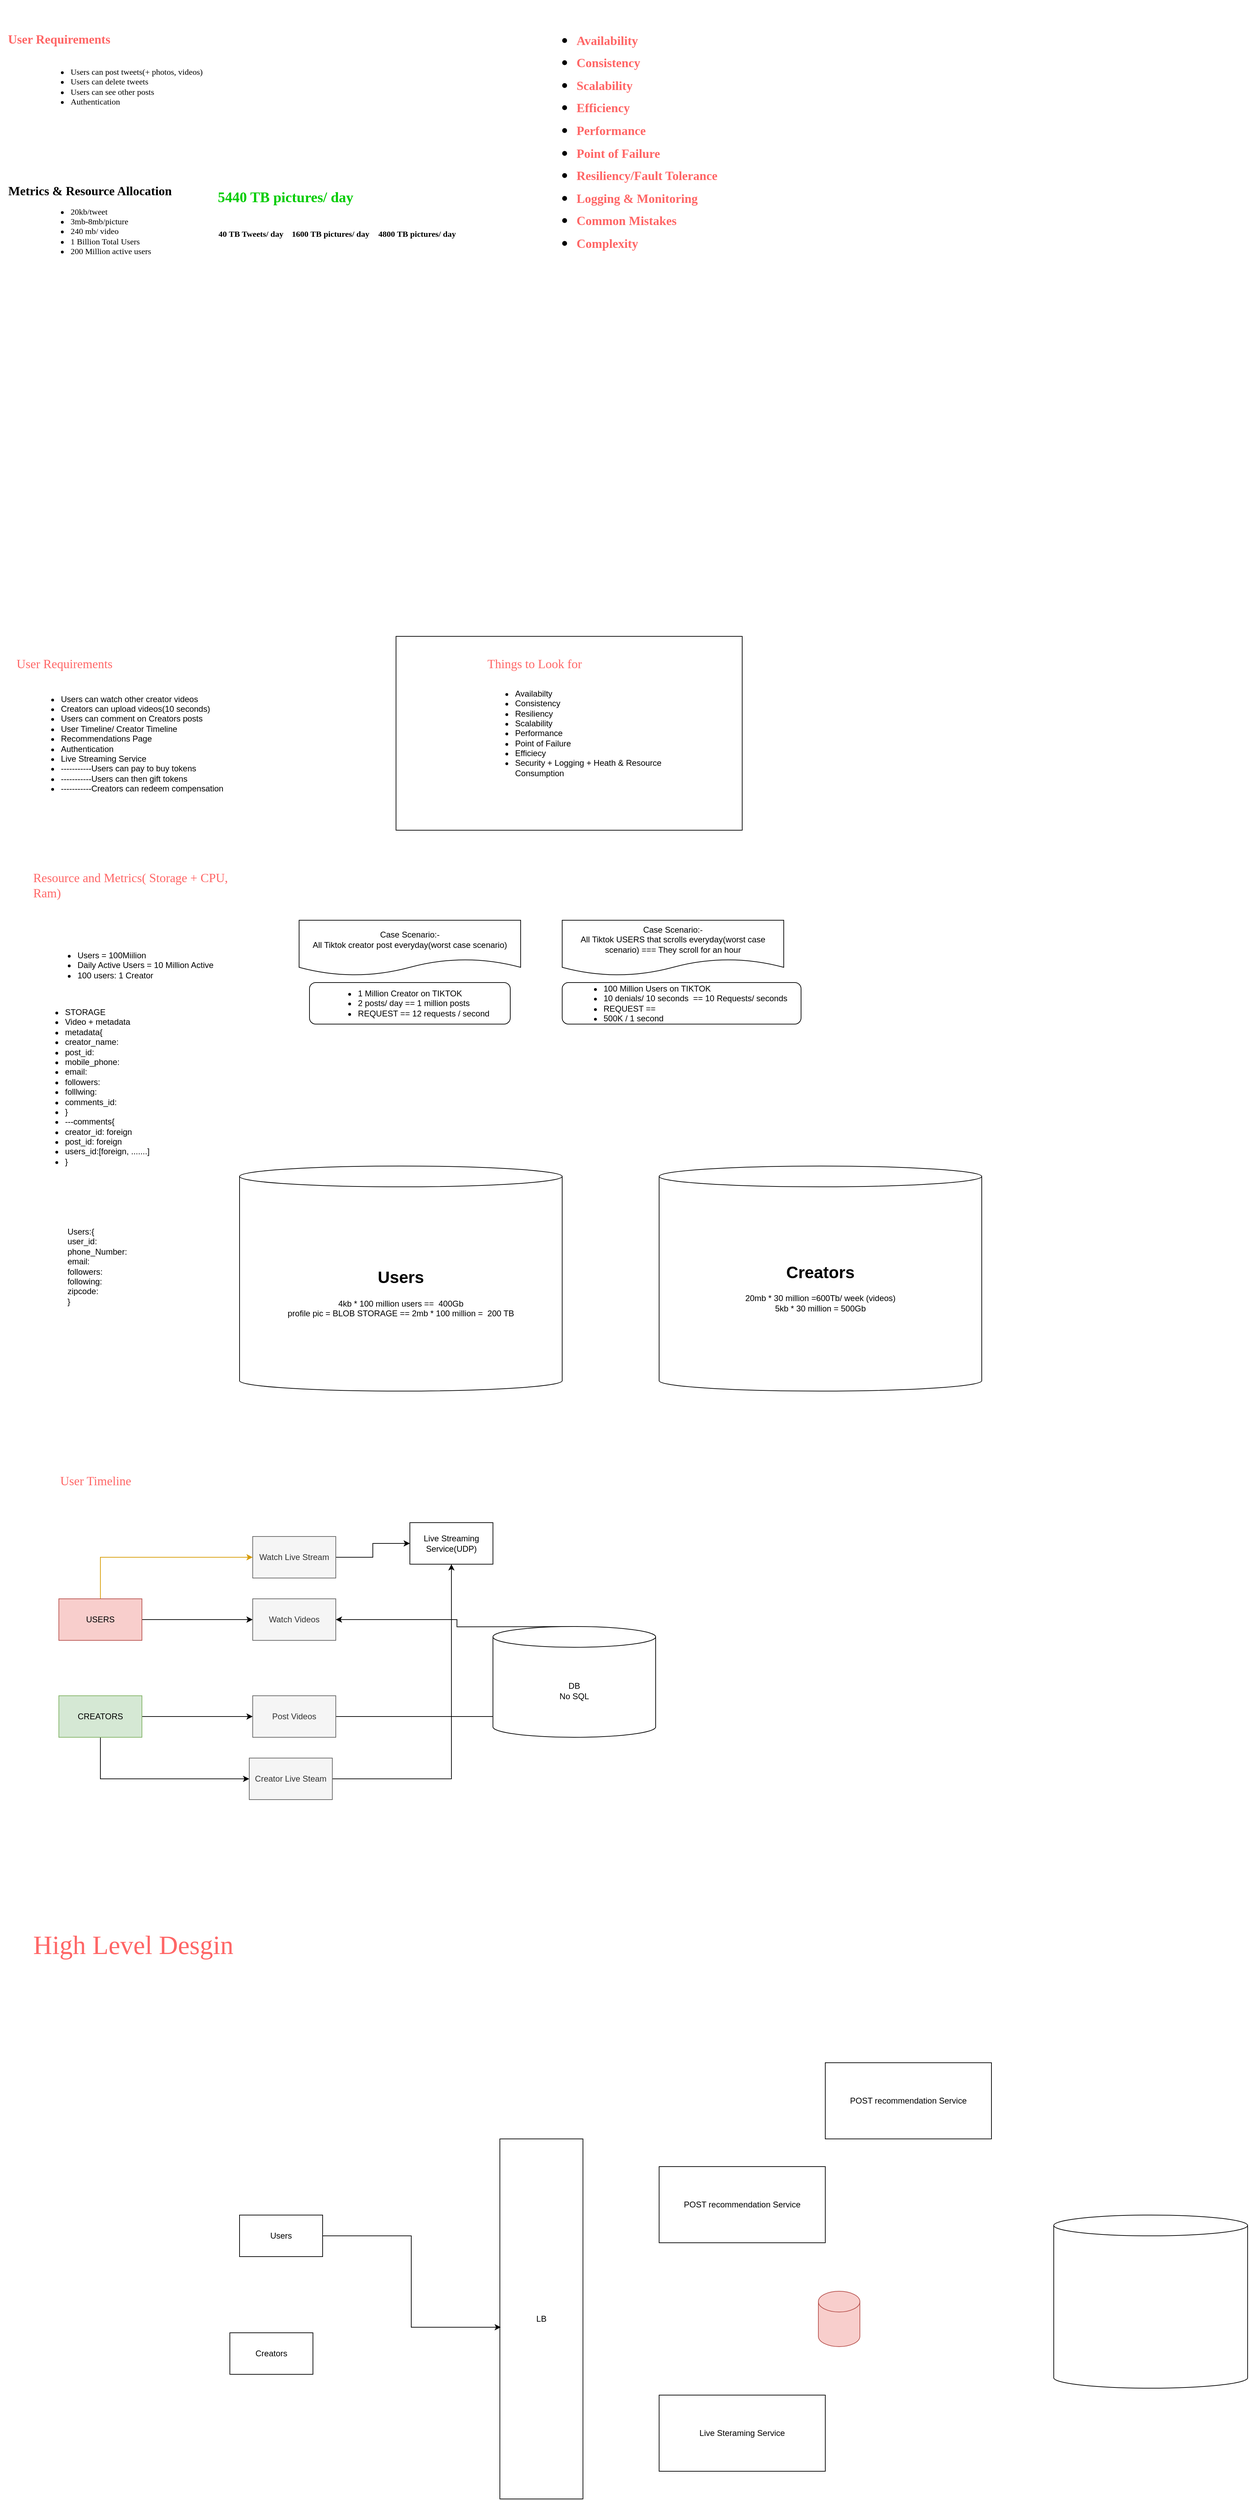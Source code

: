 <mxfile version="23.1.1" type="github">
  <diagram name="Page-1" id="e56a1550-8fbb-45ad-956c-1786394a9013">
    <mxGraphModel dx="1593" dy="909" grid="1" gridSize="10" guides="1" tooltips="1" connect="1" arrows="1" fold="1" page="1" pageScale="1" pageWidth="1100" pageHeight="850" background="none" math="0" shadow="0">
      <root>
        <mxCell id="0" />
        <mxCell id="1" parent="0" />
        <mxCell id="SinJ1Vm3yOzuYbh5t0c3-5" value="" style="rounded=0;whiteSpace=wrap;html=1;" vertex="1" parent="1">
          <mxGeometry x="600" y="920" width="500" height="280" as="geometry" />
        </mxCell>
        <mxCell id="NBP3xJqMvAoc9QIL1dNQ-7" value="" style="group;fontFamily=Times New Roman;" parent="1" vertex="1" connectable="0">
          <mxGeometry x="38" y="41" width="372" height="189" as="geometry" />
        </mxCell>
        <mxCell id="NBP3xJqMvAoc9QIL1dNQ-1" value="&lt;h1 style=&quot;line-height: 250%;&quot;&gt;&lt;b style=&quot;&quot;&gt;&lt;font color=&quot;#ff6666&quot; face=&quot;Garamond&quot; style=&quot;font-size: 18px;&quot;&gt;User Requirements&lt;/font&gt;&lt;/b&gt;&lt;/h1&gt;" style="text;html=1;align=center;verticalAlign=middle;resizable=0;points=[];autosize=1;strokeColor=none;fillColor=none;" parent="NBP3xJqMvAoc9QIL1dNQ-7" vertex="1">
          <mxGeometry x="-9.643" y="-40" width="170" height="110" as="geometry" />
        </mxCell>
        <mxCell id="NBP3xJqMvAoc9QIL1dNQ-2" value="&lt;ul&gt;&lt;li&gt;&lt;font face=&quot;Garamond&quot;&gt;Users can post tweets(+ photos, videos)&lt;/font&gt;&lt;/li&gt;&lt;li&gt;&lt;font face=&quot;ABg3oSwbC5iNjlSyIxZX&quot;&gt;Users can delete tweets&lt;/font&gt;&lt;/li&gt;&lt;li&gt;&lt;font face=&quot;ABg3oSwbC5iNjlSyIxZX&quot;&gt;Users can see other posts&lt;/font&gt;&lt;/li&gt;&lt;li&gt;&lt;font face=&quot;ABg3oSwbC5iNjlSyIxZX&quot;&gt;Authentication&lt;/font&gt;&lt;/li&gt;&lt;/ul&gt;" style="text;html=1;align=left;verticalAlign=middle;resizable=0;points=[];autosize=1;strokeColor=none;fillColor=none;" parent="NBP3xJqMvAoc9QIL1dNQ-7" vertex="1">
          <mxGeometry x="50" y="35.005" width="250" height="100" as="geometry" />
        </mxCell>
        <mxCell id="NBP3xJqMvAoc9QIL1dNQ-9" value="" style="group;fontFamily=Times New Roman;dashed=1;dashPattern=1 4;" parent="1" vertex="1" connectable="0">
          <mxGeometry x="38" y="250" width="470" height="449.005" as="geometry" />
        </mxCell>
        <mxCell id="NBP3xJqMvAoc9QIL1dNQ-10" value="&lt;h1 style=&quot;line-height: 250%;&quot;&gt;&lt;b style=&quot;&quot;&gt;&lt;font face=&quot;Garamond&quot; style=&quot;font-size: 18px;&quot;&gt;Metrics &amp;amp; Resource Allocation&lt;/font&gt;&lt;/b&gt;&lt;/h1&gt;" style="text;html=1;align=left;verticalAlign=middle;resizable=0;points=[];autosize=1;strokeColor=none;fillColor=none;" parent="NBP3xJqMvAoc9QIL1dNQ-9" vertex="1">
          <mxGeometry x="-0.003" y="-30" width="260" height="110" as="geometry" />
        </mxCell>
        <mxCell id="NBP3xJqMvAoc9QIL1dNQ-11" value="&lt;ul&gt;&lt;li&gt;&lt;font face=&quot;Garamond&quot;&gt;20kb/tweet&lt;/font&gt;&lt;/li&gt;&lt;li&gt;&lt;font face=&quot;Garamond&quot;&gt;3mb-8mb/picture&lt;/font&gt;&lt;/li&gt;&lt;li&gt;&lt;font face=&quot;Garamond&quot;&gt;240 mb/ video&lt;/font&gt;&lt;/li&gt;&lt;li&gt;&lt;font face=&quot;CfSvEBZ2BJ6MO1ooFi9K&quot;&gt;1 Billion Total Users&amp;nbsp;&lt;/font&gt;&lt;/li&gt;&lt;li&gt;&lt;font face=&quot;CfSvEBZ2BJ6MO1ooFi9K&quot;&gt;200 Million active users&lt;/font&gt;&lt;/li&gt;&lt;/ul&gt;" style="text;html=1;align=left;verticalAlign=middle;resizable=0;points=[];autosize=1;strokeColor=none;fillColor=none;" parent="NBP3xJqMvAoc9QIL1dNQ-9" vertex="1">
          <mxGeometry x="50" y="30.005" width="180" height="110" as="geometry" />
        </mxCell>
        <mxCell id="NBP3xJqMvAoc9QIL1dNQ-21" value="" style="group;align=left;fontColor=#009900;" parent="1" vertex="1" connectable="0">
          <mxGeometry x="330" y="250" width="370" height="120" as="geometry" />
        </mxCell>
        <mxCell id="NBP3xJqMvAoc9QIL1dNQ-17" value="&lt;h1&gt;&lt;font color=&quot;#00cc00&quot; style=&quot;font-size: 21px;&quot;&gt;5440 TB pictures/ day&lt;/font&gt;&lt;/h1&gt;" style="text;html=1;align=center;verticalAlign=middle;resizable=0;points=[];autosize=1;strokeColor=none;fillColor=none;fontSize=12;fontFamily=Times New Roman;fontColor=default;" parent="NBP3xJqMvAoc9QIL1dNQ-21" vertex="1">
          <mxGeometry width="220" height="70" as="geometry" />
        </mxCell>
        <mxCell id="NBP3xJqMvAoc9QIL1dNQ-19" value="" style="group" parent="NBP3xJqMvAoc9QIL1dNQ-21" vertex="1" connectable="0">
          <mxGeometry y="50" width="370" height="70" as="geometry" />
        </mxCell>
        <mxCell id="NBP3xJqMvAoc9QIL1dNQ-14" value="&lt;h1&gt;&lt;span style=&quot;font-size: 12px;&quot;&gt;40 TB Tweets/ day&lt;/span&gt;&lt;/h1&gt;" style="text;html=1;align=center;verticalAlign=middle;resizable=0;points=[];autosize=1;strokeColor=none;fillColor=none;fontSize=12;fontFamily=Times New Roman;fontColor=default;" parent="NBP3xJqMvAoc9QIL1dNQ-19" vertex="1">
          <mxGeometry width="120" height="70" as="geometry" />
        </mxCell>
        <mxCell id="NBP3xJqMvAoc9QIL1dNQ-15" value="&lt;h1&gt;&lt;span style=&quot;font-size: 12px;&quot;&gt;1600 TB pictures/ day&lt;/span&gt;&lt;/h1&gt;" style="text;html=1;align=center;verticalAlign=middle;resizable=0;points=[];autosize=1;strokeColor=none;fillColor=none;fontSize=12;fontFamily=Times New Roman;fontColor=default;" parent="NBP3xJqMvAoc9QIL1dNQ-19" vertex="1">
          <mxGeometry x="105" width="140" height="70" as="geometry" />
        </mxCell>
        <mxCell id="NBP3xJqMvAoc9QIL1dNQ-16" value="&lt;h1&gt;&lt;span style=&quot;font-size: 12px;&quot;&gt;4800 TB pictures/ day&lt;/span&gt;&lt;/h1&gt;" style="text;html=1;align=center;verticalAlign=middle;resizable=0;points=[];autosize=1;strokeColor=none;fillColor=none;fontSize=12;fontFamily=Times New Roman;fontColor=default;" parent="NBP3xJqMvAoc9QIL1dNQ-19" vertex="1">
          <mxGeometry x="230" width="140" height="70" as="geometry" />
        </mxCell>
        <mxCell id="NBP3xJqMvAoc9QIL1dNQ-38" value="&lt;h1 style=&quot;line-height: 123%;&quot;&gt;&lt;ul style=&quot;line-height: 123%;&quot;&gt;&lt;li style=&quot;text-align: left;&quot;&gt;&lt;font face=&quot;Garamond&quot; color=&quot;#ff6666&quot;&gt;&lt;span style=&quot;font-size: 18px;&quot;&gt;Availability&lt;/span&gt;&lt;/font&gt;&lt;/li&gt;&lt;li style=&quot;text-align: left;&quot;&gt;&lt;font face=&quot;Garamond&quot; color=&quot;#ff6666&quot;&gt;&lt;span style=&quot;font-size: 18px;&quot;&gt;Consistency&lt;/span&gt;&lt;/font&gt;&lt;/li&gt;&lt;li style=&quot;text-align: left;&quot;&gt;&lt;font face=&quot;Garamond&quot; color=&quot;#ff6666&quot;&gt;&lt;span style=&quot;font-size: 18px;&quot;&gt;Scalability&lt;/span&gt;&lt;/font&gt;&lt;/li&gt;&lt;li style=&quot;text-align: left;&quot;&gt;&lt;font face=&quot;Garamond&quot; color=&quot;#ff6666&quot;&gt;&lt;span style=&quot;font-size: 18px;&quot;&gt;Efficiency&lt;/span&gt;&lt;/font&gt;&lt;/li&gt;&lt;li style=&quot;text-align: left;&quot;&gt;&lt;font face=&quot;Garamond&quot; color=&quot;#ff6666&quot;&gt;&lt;span style=&quot;font-size: 18px;&quot;&gt;Performance&lt;/span&gt;&lt;/font&gt;&lt;/li&gt;&lt;li style=&quot;text-align: left;&quot;&gt;&lt;font face=&quot;Garamond&quot; color=&quot;#ff6666&quot;&gt;&lt;span style=&quot;font-size: 18px;&quot;&gt;Point of Failure&lt;/span&gt;&lt;/font&gt;&lt;/li&gt;&lt;li style=&quot;border-color: var(--border-color); text-align: left;&quot;&gt;&lt;font style=&quot;border-color: var(--border-color); font-size: 18px;&quot; face=&quot;Garamond&quot; color=&quot;#ff6666&quot;&gt;Resiliency/Fault Tolerance&lt;/font&gt;&lt;/li&gt;&lt;li style=&quot;border-color: var(--border-color); text-align: left;&quot;&gt;&lt;font style=&quot;border-color: var(--border-color); font-size: 18px;&quot; face=&quot;Garamond&quot; color=&quot;#ff6666&quot;&gt;Logging &amp;amp; Monitoring&lt;/font&gt;&lt;/li&gt;&lt;li style=&quot;border-color: var(--border-color); text-align: left;&quot;&gt;&lt;font face=&quot;Garamond&quot; color=&quot;#ff6666&quot;&gt;&lt;span style=&quot;font-size: 18px;&quot;&gt;Common Mistakes&lt;/span&gt;&lt;/font&gt;&lt;/li&gt;&lt;li style=&quot;border-color: var(--border-color); text-align: left;&quot;&gt;&lt;font face=&quot;Garamond&quot; color=&quot;#ff6666&quot;&gt;&lt;span style=&quot;font-size: 18px;&quot;&gt;Complexity&lt;/span&gt;&lt;/font&gt;&lt;/li&gt;&lt;/ul&gt;&lt;/h1&gt;" style="text;html=1;align=center;verticalAlign=middle;resizable=0;points=[];autosize=1;strokeColor=none;fillColor=none;" parent="1" vertex="1">
          <mxGeometry x="807.497" y="10" width="270" height="390" as="geometry" />
        </mxCell>
        <mxCell id="SinJ1Vm3yOzuYbh5t0c3-1" value="&lt;font color=&quot;#ff6666&quot; face=&quot;Garamond&quot; style=&quot;font-size: 18px;&quot;&gt;User Requirements&lt;/font&gt;" style="text;html=1;strokeColor=none;fillColor=none;align=left;verticalAlign=middle;whiteSpace=wrap;rounded=0;" vertex="1" parent="1">
          <mxGeometry x="50" y="930" width="300" height="60" as="geometry" />
        </mxCell>
        <mxCell id="SinJ1Vm3yOzuYbh5t0c3-2" value="&lt;ul&gt;&lt;li&gt;Users can watch other creator videos&lt;/li&gt;&lt;li&gt;Creators can upload videos(10 seconds)&lt;/li&gt;&lt;li&gt;Users can comment on Creators posts&lt;/li&gt;&lt;li&gt;User Timeline/ Creator Timeline&lt;/li&gt;&lt;li&gt;Recommendations Page&lt;/li&gt;&lt;li&gt;Authentication&lt;/li&gt;&lt;li&gt;Live Streaming Service&lt;/li&gt;&lt;li&gt;-----------Users can pay to buy tokens&lt;/li&gt;&lt;li&gt;-----------Users can then gift tokens&lt;/li&gt;&lt;li&gt;-----------Creators can redeem compensation&lt;/li&gt;&lt;/ul&gt;" style="text;html=1;strokeColor=none;fillColor=none;align=left;verticalAlign=middle;whiteSpace=wrap;rounded=0;" vertex="1" parent="1">
          <mxGeometry x="74" y="980" width="300" height="190" as="geometry" />
        </mxCell>
        <mxCell id="SinJ1Vm3yOzuYbh5t0c3-3" value="&lt;ul&gt;&lt;li&gt;Availabilty&lt;/li&gt;&lt;li&gt;Consistency&lt;/li&gt;&lt;li&gt;Resiliency&lt;/li&gt;&lt;li&gt;Scalability&lt;/li&gt;&lt;li&gt;Performance&lt;/li&gt;&lt;li&gt;Point of Failure&lt;/li&gt;&lt;li&gt;Efficiecy&lt;/li&gt;&lt;li&gt;Security + Logging + Heath &amp;amp; Resource Consumption&lt;/li&gt;&lt;/ul&gt;" style="text;html=1;strokeColor=none;fillColor=none;align=left;verticalAlign=middle;whiteSpace=wrap;rounded=0;" vertex="1" parent="1">
          <mxGeometry x="730" y="965" width="300" height="190" as="geometry" />
        </mxCell>
        <mxCell id="SinJ1Vm3yOzuYbh5t0c3-4" value="&lt;font color=&quot;#ff6666&quot; face=&quot;Garamond&quot; style=&quot;font-size: 18px;&quot;&gt;Things to Look for&lt;/font&gt;" style="text;html=1;strokeColor=none;fillColor=none;align=left;verticalAlign=middle;whiteSpace=wrap;rounded=0;" vertex="1" parent="1">
          <mxGeometry x="730" y="930" width="300" height="60" as="geometry" />
        </mxCell>
        <mxCell id="SinJ1Vm3yOzuYbh5t0c3-6" value="&lt;ul&gt;&lt;li&gt;Users = 100Miilion&lt;/li&gt;&lt;li&gt;Daily Active Users = 10 Million Active&amp;nbsp;&lt;/li&gt;&lt;li&gt;100 users: 1 Creator&lt;/li&gt;&lt;/ul&gt;" style="text;html=1;strokeColor=none;fillColor=none;align=left;verticalAlign=middle;whiteSpace=wrap;rounded=0;" vertex="1" parent="1">
          <mxGeometry x="98" y="1300" width="300" height="190" as="geometry" />
        </mxCell>
        <mxCell id="SinJ1Vm3yOzuYbh5t0c3-7" value="&lt;font face=&quot;Garamond&quot; color=&quot;#ff6666&quot;&gt;&lt;span style=&quot;font-size: 18px;&quot;&gt;Resource and Metrics( Storage + CPU, Ram)&lt;/span&gt;&lt;/font&gt;" style="text;html=1;strokeColor=none;fillColor=none;align=left;verticalAlign=middle;whiteSpace=wrap;rounded=0;" vertex="1" parent="1">
          <mxGeometry x="74" y="1250" width="300" height="60" as="geometry" />
        </mxCell>
        <mxCell id="SinJ1Vm3yOzuYbh5t0c3-8" value="Case Scenario:-&lt;br&gt;All Tiktok creator post everyday(worst case scenario)" style="shape=document;whiteSpace=wrap;html=1;boundedLbl=1;" vertex="1" parent="1">
          <mxGeometry x="460" y="1330" width="320" height="80" as="geometry" />
        </mxCell>
        <mxCell id="SinJ1Vm3yOzuYbh5t0c3-9" value="&lt;ul style=&quot;border-color: var(--border-color); text-align: left;&quot;&gt;&lt;li style=&quot;border-color: var(--border-color);&quot;&gt;1 Million Creator on TIKTOK&lt;/li&gt;&lt;li style=&quot;border-color: var(--border-color);&quot;&gt;2 posts/ day == 1 million posts&lt;/li&gt;&lt;li style=&quot;border-color: var(--border-color);&quot;&gt;REQUEST == 12 requests / second&lt;/li&gt;&lt;/ul&gt;" style="rounded=1;whiteSpace=wrap;html=1;" vertex="1" parent="1">
          <mxGeometry x="475" y="1420" width="290" height="60" as="geometry" />
        </mxCell>
        <mxCell id="SinJ1Vm3yOzuYbh5t0c3-10" value="Case Scenario:-&lt;br&gt;All Tiktok USERS that scrolls everyday(worst case scenario) === They scroll for an hour" style="shape=document;whiteSpace=wrap;html=1;boundedLbl=1;" vertex="1" parent="1">
          <mxGeometry x="840" y="1330" width="320" height="80" as="geometry" />
        </mxCell>
        <mxCell id="SinJ1Vm3yOzuYbh5t0c3-11" value="&lt;ul style=&quot;border-color: var(--border-color); text-align: left;&quot;&gt;&lt;li style=&quot;border-color: var(--border-color);&quot;&gt;100 Million Users on TIKTOK&lt;/li&gt;&lt;li style=&quot;border-color: var(--border-color);&quot;&gt;10 denials/ 10 seconds&amp;nbsp; == 10 Requests/ seconds&lt;/li&gt;&lt;li style=&quot;border-color: var(--border-color);&quot;&gt;REQUEST ==&amp;nbsp;&lt;/li&gt;&lt;li style=&quot;border-color: var(--border-color);&quot;&gt;500K / 1 second&lt;/li&gt;&lt;/ul&gt;" style="rounded=1;whiteSpace=wrap;html=1;" vertex="1" parent="1">
          <mxGeometry x="840" y="1420" width="345" height="60" as="geometry" />
        </mxCell>
        <mxCell id="SinJ1Vm3yOzuYbh5t0c3-12" value="&lt;ul&gt;&lt;li&gt;STORAGE&lt;/li&gt;&lt;li&gt;Video + metadata&lt;/li&gt;&lt;li&gt;metadata{&lt;/li&gt;&lt;li&gt;creator_name:&lt;/li&gt;&lt;li&gt;post_id:&lt;/li&gt;&lt;li&gt;mobile_phone:&lt;/li&gt;&lt;li&gt;email:&lt;/li&gt;&lt;li&gt;followers:&lt;/li&gt;&lt;li&gt;folllwing:&lt;/li&gt;&lt;li&gt;comments_id:&lt;/li&gt;&lt;li&gt;}&lt;br&gt;&lt;/li&gt;&lt;li&gt;---comments{&lt;/li&gt;&lt;li&gt;creator_id: foreign&lt;/li&gt;&lt;li&gt;post_id: foreign&lt;/li&gt;&lt;li&gt;users_id:[foreign, .......]&lt;/li&gt;&lt;li&gt;}&lt;br&gt;&lt;/li&gt;&lt;/ul&gt;&lt;div&gt;&lt;br&gt;&lt;/div&gt;&lt;div&gt;&lt;br&gt;&lt;/div&gt;" style="text;html=1;strokeColor=none;fillColor=none;align=left;verticalAlign=middle;whiteSpace=wrap;rounded=0;" vertex="1" parent="1">
          <mxGeometry x="80" y="1490" width="300" height="190" as="geometry" />
        </mxCell>
        <mxCell id="SinJ1Vm3yOzuYbh5t0c3-13" value="&lt;div style=&quot;text-align: left;&quot;&gt;&lt;span style=&quot;background-color: initial;&quot;&gt;Users:{&lt;/span&gt;&lt;/div&gt;&lt;div style=&quot;text-align: left;&quot;&gt;&lt;span style=&quot;background-color: initial;&quot;&gt;user_id:&lt;/span&gt;&lt;/div&gt;&lt;div style=&quot;text-align: left;&quot;&gt;&lt;span style=&quot;background-color: initial;&quot;&gt;phone_Number:&lt;/span&gt;&lt;/div&gt;&lt;div style=&quot;text-align: left;&quot;&gt;&lt;span style=&quot;background-color: initial;&quot;&gt;email:&lt;/span&gt;&lt;/div&gt;&lt;div style=&quot;text-align: left;&quot;&gt;followers:&lt;br&gt;following:&lt;/div&gt;&lt;div style=&quot;text-align: left;&quot;&gt;zipcode:&lt;/div&gt;&lt;div style=&quot;text-align: left;&quot;&gt;&lt;span style=&quot;background-color: initial;&quot;&gt;}&lt;/span&gt;&lt;/div&gt;" style="text;html=1;align=center;verticalAlign=middle;resizable=0;points=[];autosize=1;strokeColor=none;fillColor=none;" vertex="1" parent="1">
          <mxGeometry x="113" y="1765" width="110" height="130" as="geometry" />
        </mxCell>
        <mxCell id="SinJ1Vm3yOzuYbh5t0c3-16" value="&lt;h1&gt;Users&lt;/h1&gt;&lt;div&gt;4kb * 100 million users ==&amp;nbsp; 400Gb&lt;/div&gt;&lt;div&gt;profile pic = BLOB STORAGE == 2mb * 100 million =&amp;nbsp; 200 TB&lt;/div&gt;" style="shape=cylinder3;whiteSpace=wrap;html=1;boundedLbl=1;backgroundOutline=1;size=15;" vertex="1" parent="1">
          <mxGeometry x="374" y="1685" width="466" height="325" as="geometry" />
        </mxCell>
        <mxCell id="SinJ1Vm3yOzuYbh5t0c3-17" value="&lt;h1&gt;Creators&lt;/h1&gt;&lt;div&gt;20mb * 30 million =600Tb/ week (videos)&lt;/div&gt;&lt;div&gt;5kb * 30 million = 500Gb&lt;/div&gt;&lt;div&gt;&lt;br&gt;&lt;/div&gt;" style="shape=cylinder3;whiteSpace=wrap;html=1;boundedLbl=1;backgroundOutline=1;size=15;" vertex="1" parent="1">
          <mxGeometry x="980" y="1685" width="466" height="325" as="geometry" />
        </mxCell>
        <mxCell id="SinJ1Vm3yOzuYbh5t0c3-21" style="edgeStyle=orthogonalEdgeStyle;rounded=0;orthogonalLoop=1;jettySize=auto;html=1;exitX=1;exitY=0.5;exitDx=0;exitDy=0;" edge="1" parent="1" source="SinJ1Vm3yOzuYbh5t0c3-18" target="SinJ1Vm3yOzuYbh5t0c3-20">
          <mxGeometry relative="1" as="geometry" />
        </mxCell>
        <mxCell id="SinJ1Vm3yOzuYbh5t0c3-30" style="edgeStyle=orthogonalEdgeStyle;rounded=0;orthogonalLoop=1;jettySize=auto;html=1;exitX=0.5;exitY=0;exitDx=0;exitDy=0;entryX=0;entryY=0.5;entryDx=0;entryDy=0;fillColor=#ffe6cc;strokeColor=#d79b00;" edge="1" parent="1" source="SinJ1Vm3yOzuYbh5t0c3-18" target="SinJ1Vm3yOzuYbh5t0c3-28">
          <mxGeometry relative="1" as="geometry" />
        </mxCell>
        <mxCell id="SinJ1Vm3yOzuYbh5t0c3-18" value="USERS" style="rounded=0;whiteSpace=wrap;html=1;fillColor=#f8cecc;strokeColor=#b85450;" vertex="1" parent="1">
          <mxGeometry x="113" y="2310" width="120" height="60" as="geometry" />
        </mxCell>
        <mxCell id="SinJ1Vm3yOzuYbh5t0c3-23" style="edgeStyle=orthogonalEdgeStyle;rounded=0;orthogonalLoop=1;jettySize=auto;html=1;exitX=1;exitY=0.5;exitDx=0;exitDy=0;entryX=0;entryY=0.5;entryDx=0;entryDy=0;" edge="1" parent="1" source="SinJ1Vm3yOzuYbh5t0c3-19" target="SinJ1Vm3yOzuYbh5t0c3-22">
          <mxGeometry relative="1" as="geometry" />
        </mxCell>
        <mxCell id="SinJ1Vm3yOzuYbh5t0c3-35" style="edgeStyle=orthogonalEdgeStyle;rounded=0;orthogonalLoop=1;jettySize=auto;html=1;exitX=0.5;exitY=1;exitDx=0;exitDy=0;entryX=0;entryY=0.5;entryDx=0;entryDy=0;" edge="1" parent="1" source="SinJ1Vm3yOzuYbh5t0c3-19" target="SinJ1Vm3yOzuYbh5t0c3-34">
          <mxGeometry relative="1" as="geometry" />
        </mxCell>
        <mxCell id="SinJ1Vm3yOzuYbh5t0c3-19" value="CREATORS" style="rounded=0;whiteSpace=wrap;html=1;fillColor=#d5e8d4;strokeColor=#82b366;" vertex="1" parent="1">
          <mxGeometry x="113" y="2450" width="120" height="60" as="geometry" />
        </mxCell>
        <mxCell id="SinJ1Vm3yOzuYbh5t0c3-20" value="Watch Videos" style="rounded=0;whiteSpace=wrap;html=1;fillColor=#f5f5f5;strokeColor=#666666;fontColor=#333333;" vertex="1" parent="1">
          <mxGeometry x="393" y="2310" width="120" height="60" as="geometry" />
        </mxCell>
        <mxCell id="SinJ1Vm3yOzuYbh5t0c3-25" style="edgeStyle=orthogonalEdgeStyle;rounded=0;orthogonalLoop=1;jettySize=auto;html=1;exitX=1;exitY=0.5;exitDx=0;exitDy=0;" edge="1" parent="1" source="SinJ1Vm3yOzuYbh5t0c3-22">
          <mxGeometry relative="1" as="geometry">
            <mxPoint x="753" y="2430" as="targetPoint" />
          </mxGeometry>
        </mxCell>
        <mxCell id="SinJ1Vm3yOzuYbh5t0c3-22" value="Post Videos" style="rounded=0;whiteSpace=wrap;html=1;fillColor=#f5f5f5;strokeColor=#666666;fontColor=#333333;" vertex="1" parent="1">
          <mxGeometry x="393" y="2450" width="120" height="60" as="geometry" />
        </mxCell>
        <mxCell id="SinJ1Vm3yOzuYbh5t0c3-26" style="edgeStyle=orthogonalEdgeStyle;rounded=0;orthogonalLoop=1;jettySize=auto;html=1;exitX=0.5;exitY=0;exitDx=0;exitDy=0;exitPerimeter=0;entryX=1;entryY=0.5;entryDx=0;entryDy=0;" edge="1" parent="1" target="SinJ1Vm3yOzuYbh5t0c3-20">
          <mxGeometry relative="1" as="geometry">
            <mxPoint x="863" y="2350" as="sourcePoint" />
          </mxGeometry>
        </mxCell>
        <mxCell id="SinJ1Vm3yOzuYbh5t0c3-24" value="DB&lt;br&gt;No SQL" style="shape=cylinder3;whiteSpace=wrap;html=1;boundedLbl=1;backgroundOutline=1;size=15;" vertex="1" parent="1">
          <mxGeometry x="740" y="2350" width="235" height="160" as="geometry" />
        </mxCell>
        <mxCell id="SinJ1Vm3yOzuYbh5t0c3-27" value="&lt;font face=&quot;Garamond&quot; color=&quot;#ff6666&quot;&gt;&lt;span style=&quot;font-size: 18px;&quot;&gt;User Timeline&lt;/span&gt;&lt;/font&gt;" style="text;html=1;strokeColor=none;fillColor=none;align=left;verticalAlign=middle;whiteSpace=wrap;rounded=0;" vertex="1" parent="1">
          <mxGeometry x="113" y="2110" width="300" height="60" as="geometry" />
        </mxCell>
        <mxCell id="SinJ1Vm3yOzuYbh5t0c3-33" style="edgeStyle=orthogonalEdgeStyle;rounded=0;orthogonalLoop=1;jettySize=auto;html=1;exitX=1;exitY=0.5;exitDx=0;exitDy=0;entryX=0;entryY=0.5;entryDx=0;entryDy=0;" edge="1" parent="1" source="SinJ1Vm3yOzuYbh5t0c3-28" target="SinJ1Vm3yOzuYbh5t0c3-31">
          <mxGeometry relative="1" as="geometry" />
        </mxCell>
        <mxCell id="SinJ1Vm3yOzuYbh5t0c3-28" value="Watch Live Stream" style="rounded=0;whiteSpace=wrap;html=1;fillColor=#f5f5f5;strokeColor=#666666;fontColor=#333333;" vertex="1" parent="1">
          <mxGeometry x="393" y="2220" width="120" height="60" as="geometry" />
        </mxCell>
        <mxCell id="SinJ1Vm3yOzuYbh5t0c3-31" value="Live Streaming Service(UDP)" style="whiteSpace=wrap;html=1;" vertex="1" parent="1">
          <mxGeometry x="620" y="2200" width="120" height="60" as="geometry" />
        </mxCell>
        <mxCell id="SinJ1Vm3yOzuYbh5t0c3-36" style="edgeStyle=orthogonalEdgeStyle;rounded=0;orthogonalLoop=1;jettySize=auto;html=1;exitX=1;exitY=0.5;exitDx=0;exitDy=0;entryX=0.5;entryY=1;entryDx=0;entryDy=0;" edge="1" parent="1" source="SinJ1Vm3yOzuYbh5t0c3-34" target="SinJ1Vm3yOzuYbh5t0c3-31">
          <mxGeometry relative="1" as="geometry" />
        </mxCell>
        <mxCell id="SinJ1Vm3yOzuYbh5t0c3-34" value="Creator Live Steam" style="rounded=0;whiteSpace=wrap;html=1;fillColor=#f5f5f5;strokeColor=#666666;fontColor=#333333;" vertex="1" parent="1">
          <mxGeometry x="388" y="2540" width="120" height="60" as="geometry" />
        </mxCell>
        <mxCell id="SinJ1Vm3yOzuYbh5t0c3-38" value="&lt;font style=&quot;font-size: 38px;&quot; face=&quot;Garamond&quot; color=&quot;#ff6666&quot;&gt;High Level Desgin&lt;/font&gt;" style="text;html=1;strokeColor=none;fillColor=none;align=left;verticalAlign=middle;whiteSpace=wrap;rounded=0;" vertex="1" parent="1">
          <mxGeometry x="74" y="2780" width="300" height="60" as="geometry" />
        </mxCell>
        <mxCell id="SinJ1Vm3yOzuYbh5t0c3-39" value="Users" style="whiteSpace=wrap;html=1;" vertex="1" parent="1">
          <mxGeometry x="374" y="3200" width="120" height="60" as="geometry" />
        </mxCell>
        <mxCell id="SinJ1Vm3yOzuYbh5t0c3-40" value="LB" style="whiteSpace=wrap;html=1;" vertex="1" parent="1">
          <mxGeometry x="750" y="3090" width="120" height="520" as="geometry" />
        </mxCell>
        <mxCell id="SinJ1Vm3yOzuYbh5t0c3-41" style="edgeStyle=orthogonalEdgeStyle;rounded=0;orthogonalLoop=1;jettySize=auto;html=1;exitX=1;exitY=0.5;exitDx=0;exitDy=0;entryX=0.012;entryY=0.523;entryDx=0;entryDy=0;entryPerimeter=0;" edge="1" parent="1" source="SinJ1Vm3yOzuYbh5t0c3-39" target="SinJ1Vm3yOzuYbh5t0c3-40">
          <mxGeometry relative="1" as="geometry" />
        </mxCell>
        <mxCell id="SinJ1Vm3yOzuYbh5t0c3-42" value="POST recommendation Service" style="whiteSpace=wrap;html=1;" vertex="1" parent="1">
          <mxGeometry x="980" y="3130" width="240" height="110" as="geometry" />
        </mxCell>
        <mxCell id="SinJ1Vm3yOzuYbh5t0c3-43" value="POST recommendation Service" style="whiteSpace=wrap;html=1;" vertex="1" parent="1">
          <mxGeometry x="1220" y="2980" width="240" height="110" as="geometry" />
        </mxCell>
        <mxCell id="SinJ1Vm3yOzuYbh5t0c3-44" value="" style="shape=cylinder3;whiteSpace=wrap;html=1;boundedLbl=1;backgroundOutline=1;size=15;" vertex="1" parent="1">
          <mxGeometry x="1550" y="3200" width="280" height="250" as="geometry" />
        </mxCell>
        <mxCell id="SinJ1Vm3yOzuYbh5t0c3-45" value="" style="shape=cylinder3;whiteSpace=wrap;html=1;boundedLbl=1;backgroundOutline=1;size=15;fillColor=#f8cecc;strokeColor=#b85450;" vertex="1" parent="1">
          <mxGeometry x="1210" y="3310" width="60" height="80" as="geometry" />
        </mxCell>
        <mxCell id="SinJ1Vm3yOzuYbh5t0c3-46" value="Creators" style="whiteSpace=wrap;html=1;" vertex="1" parent="1">
          <mxGeometry x="360" y="3370" width="120" height="60" as="geometry" />
        </mxCell>
        <mxCell id="SinJ1Vm3yOzuYbh5t0c3-47" value="Live Steraming Service" style="whiteSpace=wrap;html=1;" vertex="1" parent="1">
          <mxGeometry x="980" y="3460" width="240" height="110" as="geometry" />
        </mxCell>
      </root>
    </mxGraphModel>
  </diagram>
</mxfile>
